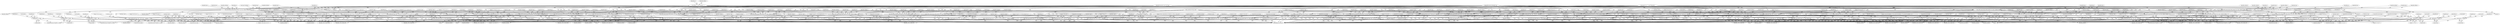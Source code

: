 digraph "0_radare2_bbb4af56003c1afdad67af0c4339267ca38b1017@API" {
"1000272" [label="(Call,buffsize = sizeof (addrbuf) - 1)"];
"1000274" [label="(Call,sizeof (addrbuf) - 1)"];
"1000492" [label="(Call,_6502_anal_esil_get_addr_pattern3 (op, data, addrbuf, buffsize, 0))"];
"1000498" [label="(Call,r_strbuf_setf (&op->esil, \"a,%s,[1],&,0x80,&,!,!,N,=,a,%s,[1],&,0x40,&,!,!,V,=,a,%s,[1],&,0xff,&,!,Z,=\",addrbuf, addrbuf, addrbuf))"];
"1000521" [label="(Call,_6502_anal_esil_get_addr_pattern1 (op, data, addrbuf, buffsize))"];
"1000527" [label="(Call,data[0] == 0x69)"];
"1000532" [label="(Call,r_strbuf_setf (&op->esil, \"%s,a,+=,C,NUM,$c7,C,=,a,+=,$c7,C,|=\", addrbuf))"];
"1000550" [label="(Call,r_strbuf_append (&op->esil, \",a,a,=,$z,Z,=\"))"];
"1000540" [label="(Call,r_strbuf_setf (&op->esil, \"%s,[1],a,+=,C,NUM,$c7,C,=,a,+=,$c7,C,|=\", addrbuf))"];
"1000547" [label="(Call,_6502_anal_update_flags (op, _6502_FLAGS_NZ))"];
"1000570" [label="(Call,_6502_anal_esil_get_addr_pattern1 (op, data, addrbuf, buffsize))"];
"1000576" [label="(Call,data[0] == 0xe9)"];
"1000581" [label="(Call,r_strbuf_setf (&op->esil, \"C,!,%s,+,a,-=\", addrbuf))"];
"1000599" [label="(Call,r_strbuf_append (&op->esil, \",a,a,=,$z,Z,=,C,!=\"))"];
"1000589" [label="(Call,r_strbuf_setf (&op->esil, \"C,!,%s,[1],+,a,-=\", addrbuf))"];
"1000596" [label="(Call,_6502_anal_update_flags (op, _6502_FLAGS_BNZ))"];
"1000619" [label="(Call,_6502_anal_esil_get_addr_pattern1 (op, data, addrbuf, buffsize))"];
"1000625" [label="(Call,data[0] == 0x09)"];
"1000630" [label="(Call,r_strbuf_setf (&op->esil, \"%s,a,|=\", addrbuf))"];
"1000638" [label="(Call,r_strbuf_setf (&op->esil, \"%s,[1],a,|=\", addrbuf))"];
"1000645" [label="(Call,_6502_anal_update_flags (op, _6502_FLAGS_NZ))"];
"1000662" [label="(Call,_6502_anal_esil_get_addr_pattern1 (op, data, addrbuf, buffsize))"];
"1000668" [label="(Call,data[0] == 0x29)"];
"1000673" [label="(Call,r_strbuf_setf (&op->esil, \"%s,a,&=\", addrbuf))"];
"1000681" [label="(Call,r_strbuf_setf (&op->esil, \"%s,[1],a,&=\", addrbuf))"];
"1000688" [label="(Call,_6502_anal_update_flags (op, _6502_FLAGS_NZ))"];
"1000705" [label="(Call,_6502_anal_esil_get_addr_pattern1 (op, data, addrbuf, buffsize))"];
"1000711" [label="(Call,data[0] == 0x49)"];
"1000716" [label="(Call,r_strbuf_setf (&op->esil, \"%s,a,^=\", addrbuf))"];
"1000724" [label="(Call,r_strbuf_setf (&op->esil, \"%s,[1],a,^=\", addrbuf))"];
"1000731" [label="(Call,_6502_anal_update_flags (op, _6502_FLAGS_NZ))"];
"1000760" [label="(Call,_6502_anal_esil_get_addr_pattern2 (op, data, addrbuf, buffsize, 'x'))"];
"1000766" [label="(Call,r_strbuf_setf (&op->esil, \"1,%s,[1],<<,%s,=[1],$c7,C,=\", addrbuf, addrbuf))"];
"1000774" [label="(Call,_6502_anal_update_flags (op, _6502_FLAGS_NZ))"];
"1000803" [label="(Call,_6502_anal_esil_get_addr_pattern2 (op, data, addrbuf, buffsize, 'x'))"];
"1000809" [label="(Call,r_strbuf_setf (&op->esil, \"1,%s,[1],&,C,=,1,%s,[1],>>,%s,=[1]\", addrbuf, addrbuf, addrbuf))"];
"1000818" [label="(Call,_6502_anal_update_flags (op, _6502_FLAGS_NZ))"];
"1000847" [label="(Call,_6502_anal_esil_get_addr_pattern2 (op, data, addrbuf, buffsize, 'x'))"];
"1000853" [label="(Call,r_strbuf_setf (&op->esil, \"1,%s,[1],<<,C,|,%s,=[1],$c7,C,=\", addrbuf, addrbuf))"];
"1000861" [label="(Call,_6502_anal_update_flags (op, _6502_FLAGS_NZ))"];
"1000890" [label="(Call,_6502_anal_esil_get_addr_pattern2 (op, data, addrbuf, buffsize, 'x'))"];
"1000896" [label="(Call,r_strbuf_setf (&op->esil, \"C,N,=,1,%s,[1],&,C,=,1,%s,[1],>>,7,N,<<,|,%s,=[1]\", addrbuf, addrbuf, addrbuf))"];
"1000905" [label="(Call,_6502_anal_update_flags (op, _6502_FLAGS_NZ))"];
"1000918" [label="(Call,_6502_anal_esil_get_addr_pattern2 (op, data, addrbuf, buffsize, 'x'))"];
"1000924" [label="(Call,r_strbuf_setf (&op->esil, \"%s,++=[1]\", addrbuf))"];
"1000931" [label="(Call,_6502_anal_update_flags (op, _6502_FLAGS_NZ))"];
"1000944" [label="(Call,_6502_anal_esil_get_addr_pattern2 (op, data, addrbuf, buffsize, 'x'))"];
"1000950" [label="(Call,r_strbuf_setf (&op->esil, \"%s,--=[1]\", addrbuf))"];
"1000957" [label="(Call,_6502_anal_update_flags (op, _6502_FLAGS_NZ))"];
"1001012" [label="(Call,_6502_anal_esil_get_addr_pattern1 (op, data, addrbuf, buffsize))"];
"1001018" [label="(Call,data[0] == 0xc9)"];
"1001023" [label="(Call,r_strbuf_setf (&op->esil, \"%s,a,==\", addrbuf))"];
"1001041" [label="(Call,r_strbuf_append (&op->esil, \",C,!,C,=\"))"];
"1001031" [label="(Call,r_strbuf_setf (&op->esil, \"%s,[1],a,==\", addrbuf))"];
"1001038" [label="(Call,_6502_anal_update_flags (op, _6502_FLAGS_BNZ))"];
"1001056" [label="(Call,_6502_anal_esil_get_addr_pattern3 (op, data, addrbuf, buffsize, 0))"];
"1001063" [label="(Call,data[0] == 0xe0)"];
"1001068" [label="(Call,r_strbuf_setf (&op->esil, \"%s,x,==\", addrbuf))"];
"1001086" [label="(Call,r_strbuf_append (&op->esil, \",C,!,C,=\"))"];
"1001076" [label="(Call,r_strbuf_setf (&op->esil, \"%s,[1],x,==\", addrbuf))"];
"1001083" [label="(Call,_6502_anal_update_flags (op, _6502_FLAGS_BNZ))"];
"1001101" [label="(Call,_6502_anal_esil_get_addr_pattern3 (op, data, addrbuf, buffsize, 0))"];
"1001108" [label="(Call,data[0] == 0xc0)"];
"1001113" [label="(Call,r_strbuf_setf (&op->esil, \"%s,y,==\", addrbuf))"];
"1001131" [label="(Call,r_strbuf_append (&op->esil, \",C,!,C,=\"))"];
"1001121" [label="(Call,r_strbuf_setf (&op->esil, \"%s,[1],y,==\", addrbuf))"];
"1001128" [label="(Call,_6502_anal_update_flags (op, _6502_FLAGS_BNZ))"];
"1001423" [label="(Call,_6502_anal_esil_get_addr_pattern1 (op, data, addrbuf, buffsize))"];
"1001429" [label="(Call,data[0] == 0xa9)"];
"1001434" [label="(Call,r_strbuf_setf (&op->esil, \"%s,a,=\", addrbuf))"];
"1001442" [label="(Call,r_strbuf_setf (&op->esil, \"%s,[1],a,=\", addrbuf))"];
"1001449" [label="(Call,_6502_anal_update_flags (op, _6502_FLAGS_NZ))"];
"1001463" [label="(Call,_6502_anal_esil_get_addr_pattern2 (op, data, addrbuf, buffsize, 'y'))"];
"1001470" [label="(Call,data[0] == 0xa2)"];
"1001475" [label="(Call,r_strbuf_setf (&op->esil, \"%s,x,=\", addrbuf))"];
"1001483" [label="(Call,r_strbuf_setf (&op->esil, \"%s,[1],x,=\", addrbuf))"];
"1001490" [label="(Call,_6502_anal_update_flags (op, _6502_FLAGS_NZ))"];
"1001504" [label="(Call,_6502_anal_esil_get_addr_pattern3 (op, data, addrbuf, buffsize, 'x'))"];
"1001511" [label="(Call,data[0] == 0xa0)"];
"1001516" [label="(Call,r_strbuf_setf (&op->esil, \"%s,y,=\", addrbuf))"];
"1001524" [label="(Call,r_strbuf_setf (&op->esil, \"%s,[1],y,=\", addrbuf))"];
"1001531" [label="(Call,_6502_anal_update_flags (op, _6502_FLAGS_NZ))"];
"1001547" [label="(Call,_6502_anal_esil_get_addr_pattern1 (op, data, addrbuf, buffsize))"];
"1001552" [label="(Call,r_strbuf_setf (&op->esil, \"a,%s,=[1]\", addrbuf))"];
"1001568" [label="(Call,_6502_anal_esil_get_addr_pattern2 (op, data, addrbuf, buffsize, 'y'))"];
"1001574" [label="(Call,r_strbuf_setf (&op->esil, \"x,%s,=[1]\", addrbuf))"];
"1001590" [label="(Call,_6502_anal_esil_get_addr_pattern3 (op, data, addrbuf, buffsize, 'x'))"];
"1001596" [label="(Call,r_strbuf_setf (&op->esil, \"y,%s,=[1]\", addrbuf))"];
"1000716" [label="(Call,r_strbuf_setf (&op->esil, \"%s,a,^=\", addrbuf))"];
"1000809" [label="(Call,r_strbuf_setf (&op->esil, \"1,%s,[1],&,C,=,1,%s,[1],>>,%s,=[1]\", addrbuf, addrbuf, addrbuf))"];
"1001573" [label="(Literal,'y')"];
"1000904" [label="(Identifier,addrbuf)"];
"1000764" [label="(Identifier,buffsize)"];
"1000686" [label="(Literal,\"%s,[1],a,&=\")"];
"1001442" [label="(Call,r_strbuf_setf (&op->esil, \"%s,[1],a,=\", addrbuf))"];
"1000666" [label="(Identifier,buffsize)"];
"1000678" [label="(Literal,\"%s,a,&=\")"];
"1000708" [label="(Identifier,addrbuf)"];
"1001493" [label="(ControlStructure,break;)"];
"1000815" [label="(Identifier,addrbuf)"];
"1001572" [label="(Identifier,buffsize)"];
"1001555" [label="(Identifier,op)"];
"1000819" [label="(Identifier,op)"];
"1001046" [label="(Literal,\",C,!,C,=\")"];
"1000948" [label="(Identifier,buffsize)"];
"1000804" [label="(Identifier,op)"];
"1001121" [label="(Call,r_strbuf_setf (&op->esil, \"%s,[1],y,==\", addrbuf))"];
"1000572" [label="(Identifier,data)"];
"1000732" [label="(Identifier,op)"];
"1001112" [label="(Literal,0xc0)"];
"1001440" [label="(Identifier,addrbuf)"];
"1000918" [label="(Call,_6502_anal_esil_get_addr_pattern2 (op, data, addrbuf, buffsize, 'x'))"];
"1000535" [label="(Identifier,op)"];
"1000643" [label="(Literal,\"%s,[1],a,|=\")"];
"1000723" [label="(ControlStructure,else)"];
"1001042" [label="(Call,&op->esil)"];
"1001488" [label="(Literal,\"%s,[1],x,=\")"];
"1001580" [label="(Identifier,addrbuf)"];
"1000719" [label="(Identifier,op)"];
"1000644" [label="(Identifier,addrbuf)"];
"1001593" [label="(Identifier,addrbuf)"];
"1001447" [label="(Literal,\"%s,[1],a,=\")"];
"1001429" [label="(Call,data[0] == 0xa9)"];
"1000908" [label="(ControlStructure,break;)"];
"1001571" [label="(Identifier,addrbuf)"];
"1001056" [label="(Call,_6502_anal_esil_get_addr_pattern3 (op, data, addrbuf, buffsize, 0))"];
"1000539" [label="(ControlStructure,else)"];
"1000265" [label="(MethodParameterIn,RAnalOp *op)"];
"1000944" [label="(Call,_6502_anal_esil_get_addr_pattern2 (op, data, addrbuf, buffsize, 'x'))"];
"1000759" [label="(Block,)"];
"1000847" [label="(Call,_6502_anal_esil_get_addr_pattern2 (op, data, addrbuf, buffsize, 'x'))"];
"1001102" [label="(Identifier,op)"];
"1000933" [label="(Identifier,_6502_FLAGS_NZ)"];
"1001132" [label="(Call,&op->esil)"];
"1001061" [label="(Literal,0)"];
"1000521" [label="(Call,_6502_anal_esil_get_addr_pattern1 (op, data, addrbuf, buffsize))"];
"1001476" [label="(Call,&op->esil)"];
"1000691" [label="(ControlStructure,break;)"];
"1001071" [label="(Identifier,op)"];
"1001437" [label="(Identifier,op)"];
"1000889" [label="(Block,)"];
"1000905" [label="(Call,_6502_anal_update_flags (op, _6502_FLAGS_NZ))"];
"1001449" [label="(Call,_6502_anal_update_flags (op, _6502_FLAGS_NZ))"];
"1000598" [label="(Identifier,_6502_FLAGS_BNZ)"];
"1001425" [label="(Identifier,data)"];
"1000275" [label="(Call,sizeof (addrbuf))"];
"1000767" [label="(Call,&op->esil)"];
"1000862" [label="(Identifier,op)"];
"1001077" [label="(Call,&op->esil)"];
"1000765" [label="(Literal,'x')"];
"1001085" [label="(Identifier,_6502_FLAGS_BNZ)"];
"1001108" [label="(Call,data[0] == 0xc0)"];
"1000577" [label="(Call,data[0])"];
"1001594" [label="(Identifier,buffsize)"];
"1000505" [label="(Identifier,addrbuf)"];
"1001570" [label="(Identifier,data)"];
"1001030" [label="(ControlStructure,else)"];
"1000279" [label="(Identifier,op)"];
"1000547" [label="(Call,_6502_anal_update_flags (op, _6502_FLAGS_NZ))"];
"1001463" [label="(Call,_6502_anal_esil_get_addr_pattern2 (op, data, addrbuf, buffsize, 'y'))"];
"1000860" [label="(Identifier,addrbuf)"];
"1001558" [label="(Identifier,addrbuf)"];
"1000582" [label="(Call,&op->esil)"];
"1001530" [label="(Identifier,addrbuf)"];
"1001553" [label="(Call,&op->esil)"];
"1001483" [label="(Call,r_strbuf_setf (&op->esil, \"%s,[1],x,=\", addrbuf))"];
"1000682" [label="(Call,&op->esil)"];
"1000777" [label="(ControlStructure,break;)"];
"1001441" [label="(ControlStructure,else)"];
"1001118" [label="(Literal,\"%s,y,==\")"];
"1000679" [label="(Identifier,addrbuf)"];
"1000605" [label="(ControlStructure,break;)"];
"1001137" [label="(ControlStructure,break;)"];
"1001492" [label="(Identifier,_6502_FLAGS_NZ)"];
"1000600" [label="(Call,&op->esil)"];
"1000576" [label="(Call,data[0] == 0xe9)"];
"1000858" [label="(Literal,\"1,%s,[1],<<,C,|,%s,=[1],$c7,C,=\")"];
"1001427" [label="(Identifier,buffsize)"];
"1000906" [label="(Identifier,op)"];
"1000722" [label="(Identifier,addrbuf)"];
"1001482" [label="(ControlStructure,else)"];
"1001521" [label="(Literal,\"%s,y,=\")"];
"1001110" [label="(Identifier,data)"];
"1001026" [label="(Identifier,op)"];
"1001013" [label="(Identifier,op)"];
"1000670" [label="(Identifier,data)"];
"1000854" [label="(Call,&op->esil)"];
"1001466" [label="(Identifier,addrbuf)"];
"1001534" [label="(ControlStructure,break;)"];
"1000553" [label="(Identifier,op)"];
"1001028" [label="(Literal,\"%s,a,==\")"];
"1000550" [label="(Call,r_strbuf_append (&op->esil, \",a,a,=,$z,Z,=\"))"];
"1001032" [label="(Call,&op->esil)"];
"1001084" [label="(Identifier,op)"];
"1001057" [label="(Identifier,op)"];
"1000584" [label="(Identifier,op)"];
"1001511" [label="(Call,data[0] == 0xa0)"];
"1001058" [label="(Identifier,data)"];
"1000934" [label="(ControlStructure,break;)"];
"1000504" [label="(Identifier,addrbuf)"];
"1000551" [label="(Call,&op->esil)"];
"1001531" [label="(Call,_6502_anal_update_flags (op, _6502_FLAGS_NZ))"];
"1001124" [label="(Identifier,op)"];
"1001114" [label="(Call,&op->esil)"];
"1000849" [label="(Identifier,data)"];
"1001136" [label="(Literal,\",C,!,C,=\")"];
"1000625" [label="(Call,data[0] == 0x09)"];
"1001507" [label="(Identifier,addrbuf)"];
"1000894" [label="(Identifier,buffsize)"];
"1001113" [label="(Call,r_strbuf_setf (&op->esil, \"%s,y,==\", addrbuf))"];
"1000274" [label="(Call,sizeof (addrbuf) - 1)"];
"1000494" [label="(Identifier,data)"];
"1000672" [label="(Literal,0x29)"];
"1000674" [label="(Call,&op->esil)"];
"1001547" [label="(Call,_6502_anal_esil_get_addr_pattern1 (op, data, addrbuf, buffsize))"];
"1000959" [label="(Identifier,_6502_FLAGS_NZ)"];
"1001044" [label="(Identifier,op)"];
"1000725" [label="(Call,&op->esil)"];
"1000931" [label="(Call,_6502_anal_update_flags (op, _6502_FLAGS_NZ))"];
"1000540" [label="(Call,r_strbuf_setf (&op->esil, \"%s,[1],a,+=,C,NUM,$c7,C,=,a,+=,$c7,C,|=\", addrbuf))"];
"1000587" [label="(Identifier,addrbuf)"];
"1001490" [label="(Call,_6502_anal_update_flags (op, _6502_FLAGS_NZ))"];
"1001039" [label="(Identifier,op)"];
"1001060" [label="(Identifier,buffsize)"];
"1000549" [label="(Identifier,_6502_FLAGS_NZ)"];
"1000676" [label="(Identifier,op)"];
"1000681" [label="(Call,r_strbuf_setf (&op->esil, \"%s,[1],a,&=\", addrbuf))"];
"1000663" [label="(Identifier,op)"];
"1000706" [label="(Identifier,op)"];
"1001065" [label="(Identifier,data)"];
"1000645" [label="(Call,_6502_anal_update_flags (op, _6502_FLAGS_NZ))"];
"1001603" [label="(ControlStructure,break;)"];
"1001430" [label="(Call,data[0])"];
"1000495" [label="(Identifier,addrbuf)"];
"1000689" [label="(Identifier,op)"];
"1000760" [label="(Call,_6502_anal_esil_get_addr_pattern2 (op, data, addrbuf, buffsize, 'x'))"];
"1000545" [label="(Literal,\"%s,[1],a,+=,C,NUM,$c7,C,=,a,+=,$c7,C,|=\")"];
"1000927" [label="(Identifier,op)"];
"1000624" [label="(ControlStructure,if (data[0] == 0x09))"];
"1000667" [label="(ControlStructure,if (data[0] == 0x29))"];
"1000892" [label="(Identifier,data)"];
"1001038" [label="(Call,_6502_anal_update_flags (op, _6502_FLAGS_BNZ))"];
"1000629" [label="(Literal,0x09)"];
"1000814" [label="(Literal,\"1,%s,[1],&,C,=,1,%s,[1],>>,%s,=[1]\")"];
"1001552" [label="(Call,r_strbuf_setf (&op->esil, \"a,%s,=[1]\", addrbuf))"];
"1001018" [label="(Call,data[0] == 0xc9)"];
"1001527" [label="(Identifier,op)"];
"1001592" [label="(Identifier,data)"];
"1001017" [label="(ControlStructure,if (data[0] == 0xc9))"];
"1001031" [label="(Call,r_strbuf_setf (&op->esil, \"%s,[1],a,==\", addrbuf))"];
"1000920" [label="(Identifier,data)"];
"1000955" [label="(Literal,\"%s,--=[1]\")"];
"1001064" [label="(Call,data[0])"];
"1000580" [label="(Literal,0xe9)"];
"1000636" [label="(Identifier,addrbuf)"];
"1001504" [label="(Call,_6502_anal_esil_get_addr_pattern3 (op, data, addrbuf, buffsize, 'x'))"];
"1000604" [label="(Literal,\",a,a,=,$z,Z,=,C,!=\")"];
"1000721" [label="(Literal,\"%s,a,^=\")"];
"1001549" [label="(Identifier,data)"];
"1000497" [label="(Literal,0)"];
"1000573" [label="(Identifier,addrbuf)"];
"1001568" [label="(Call,_6502_anal_esil_get_addr_pattern2 (op, data, addrbuf, buffsize, 'y'))"];
"1001574" [label="(Call,r_strbuf_setf (&op->esil, \"x,%s,=[1]\", addrbuf))"];
"1001107" [label="(ControlStructure,if (data[0] == 0xc0))"];
"1000669" [label="(Call,data[0])"];
"1000538" [label="(Identifier,addrbuf)"];
"1000533" [label="(Call,&op->esil)"];
"1000802" [label="(Block,)"];
"1001116" [label="(Identifier,op)"];
"1000523" [label="(Identifier,data)"];
"1001106" [label="(Literal,0)"];
"1000710" [label="(ControlStructure,if (data[0] == 0x49))"];
"1000846" [label="(Block,)"];
"1000531" [label="(Literal,0x69)"];
"1001469" [label="(ControlStructure,if (data[0] == 0xa2))"];
"1001474" [label="(Literal,0xa2)"];
"1000627" [label="(Identifier,data)"];
"1001512" [label="(Call,data[0])"];
"1000637" [label="(ControlStructure,else)"];
"1001082" [label="(Identifier,addrbuf)"];
"1000555" [label="(Literal,\",a,a,=,$z,Z,=\")"];
"1000548" [label="(Identifier,op)"];
"1001062" [label="(ControlStructure,if (data[0] == 0xe0))"];
"1000763" [label="(Identifier,addrbuf)"];
"1000578" [label="(Identifier,data)"];
"1000947" [label="(Identifier,addrbuf)"];
"1000526" [label="(ControlStructure,if (data[0] == 0x69))"];
"1000899" [label="(Identifier,op)"];
"1000588" [label="(ControlStructure,else)"];
"1000543" [label="(Identifier,op)"];
"1000924" [label="(Call,r_strbuf_setf (&op->esil, \"%s,++=[1]\", addrbuf))"];
"1000532" [label="(Call,r_strbuf_setf (&op->esil, \"%s,a,+=,C,NUM,$c7,C,=,a,+=,$c7,C,|=\", addrbuf))"];
"1001489" [label="(Identifier,addrbuf)"];
"1000803" [label="(Call,_6502_anal_esil_get_addr_pattern2 (op, data, addrbuf, buffsize, 'x'))"];
"1000621" [label="(Identifier,data)"];
"1001513" [label="(Identifier,data)"];
"1001131" [label="(Call,r_strbuf_append (&op->esil, \",C,!,C,=\"))"];
"1001465" [label="(Identifier,data)"];
"1000929" [label="(Literal,\"%s,++=[1]\")"];
"1001040" [label="(Identifier,_6502_FLAGS_BNZ)"];
"1000498" [label="(Call,r_strbuf_setf (&op->esil, \"a,%s,[1],&,0x80,&,!,!,N,=,a,%s,[1],&,0x40,&,!,!,V,=,a,%s,[1],&,0xff,&,!,Z,=\",addrbuf, addrbuf, addrbuf))"];
"1001426" [label="(Identifier,addrbuf)"];
"1000901" [label="(Literal,\"C,N,=,1,%s,[1],&,C,=,1,%s,[1],>>,7,N,<<,|,%s,=[1]\")"];
"1000946" [label="(Identifier,data)"];
"1000499" [label="(Call,&op->esil)"];
"1001014" [label="(Identifier,data)"];
"1000958" [label="(Identifier,op)"];
"1001491" [label="(Identifier,op)"];
"1000896" [label="(Call,r_strbuf_setf (&op->esil, \"C,N,=,1,%s,[1],&,C,=,1,%s,[1],>>,7,N,<<,|,%s,=[1]\", addrbuf, addrbuf, addrbuf))"];
"1001519" [label="(Identifier,op)"];
"1001548" [label="(Identifier,op)"];
"1001104" [label="(Identifier,addrbuf)"];
"1000810" [label="(Call,&op->esil)"];
"1000762" [label="(Identifier,data)"];
"1000921" [label="(Identifier,addrbuf)"];
"1000713" [label="(Identifier,data)"];
"1000571" [label="(Identifier,op)"];
"1000680" [label="(ControlStructure,else)"];
"1000861" [label="(Call,_6502_anal_update_flags (op, _6502_FLAGS_NZ))"];
"1001478" [label="(Identifier,op)"];
"1001448" [label="(Identifier,addrbuf)"];
"1000957" [label="(Call,_6502_anal_update_flags (op, _6502_FLAGS_NZ))"];
"1001075" [label="(ControlStructure,else)"];
"1001015" [label="(Identifier,addrbuf)"];
"1000769" [label="(Identifier,op)"];
"1000907" [label="(Identifier,_6502_FLAGS_NZ)"];
"1001599" [label="(Identifier,op)"];
"1000633" [label="(Identifier,op)"];
"1001433" [label="(Literal,0xa9)"];
"1000575" [label="(ControlStructure,if (data[0] == 0xe9))"];
"1000524" [label="(Identifier,addrbuf)"];
"1001575" [label="(Call,&op->esil)"];
"1001468" [label="(Literal,'y')"];
"1001074" [label="(Identifier,addrbuf)"];
"1000733" [label="(Identifier,_6502_FLAGS_NZ)"];
"1000876" [label="(Call,data[0] == 0x6a)"];
"1000668" [label="(Call,data[0] == 0x29)"];
"1000806" [label="(Identifier,addrbuf)"];
"1000596" [label="(Call,_6502_anal_update_flags (op, _6502_FLAGS_BNZ))"];
"1000945" [label="(Identifier,op)"];
"1000707" [label="(Identifier,data)"];
"1001016" [label="(Identifier,buffsize)"];
"1000506" [label="(Identifier,addrbuf)"];
"1000895" [label="(Literal,'x')"];
"1000313" [label="(Call,r_strbuf_init (&op->esil))"];
"1001557" [label="(Literal,\"a,%s,=[1]\")"];
"1000903" [label="(Identifier,addrbuf)"];
"1000730" [label="(Identifier,addrbuf)"];
"1001597" [label="(Call,&op->esil)"];
"1001012" [label="(Call,_6502_anal_esil_get_addr_pattern1 (op, data, addrbuf, buffsize))"];
"1001451" [label="(Identifier,_6502_FLAGS_NZ)"];
"1000902" [label="(Identifier,addrbuf)"];
"1000639" [label="(Call,&op->esil)"];
"1001068" [label="(Call,r_strbuf_setf (&op->esil, \"%s,x,==\", addrbuf))"];
"1001439" [label="(Literal,\"%s,a,=\")"];
"1001533" [label="(Identifier,_6502_FLAGS_NZ)"];
"1001569" [label="(Identifier,op)"];
"1000717" [label="(Call,&op->esil)"];
"1000817" [label="(Identifier,addrbuf)"];
"1001445" [label="(Identifier,op)"];
"1000493" [label="(Identifier,op)"];
"1001595" [label="(Literal,'x')"];
"1000673" [label="(Call,r_strbuf_setf (&op->esil, \"%s,a,&=\", addrbuf))"];
"1000856" [label="(Identifier,op)"];
"1001506" [label="(Identifier,data)"];
"1000528" [label="(Call,data[0])"];
"1000949" [label="(Literal,'x')"];
"1001109" [label="(Call,data[0])"];
"1000269" [label="(Block,)"];
"1000930" [label="(Identifier,addrbuf)"];
"1000820" [label="(Identifier,_6502_FLAGS_NZ)"];
"1000864" [label="(ControlStructure,break;)"];
"1000501" [label="(Identifier,op)"];
"1001450" [label="(Identifier,op)"];
"1001034" [label="(Identifier,op)"];
"1001577" [label="(Identifier,op)"];
"1001590" [label="(Call,_6502_anal_esil_get_addr_pattern3 (op, data, addrbuf, buffsize, 'x'))"];
"1000620" [label="(Identifier,op)"];
"1001508" [label="(Identifier,buffsize)"];
"1001529" [label="(Literal,\"%s,[1],y,=\")"];
"1001729" [label="(MethodReturn,static int)"];
"1000267" [label="(MethodParameterIn,const ut8 *data)"];
"1000775" [label="(Identifier,op)"];
"1001596" [label="(Call,r_strbuf_setf (&op->esil, \"y,%s,=[1]\", addrbuf))"];
"1000923" [label="(Literal,'x')"];
"1001130" [label="(Identifier,_6502_FLAGS_BNZ)"];
"1001505" [label="(Identifier,op)"];
"1000503" [label="(Literal,\"a,%s,[1],&,0x80,&,!,!,N,=,a,%s,[1],&,0x40,&,!,!,V,=,a,%s,[1],&,0xff,&,!,Z,=\")"];
"1001081" [label="(Literal,\"%s,[1],x,==\")"];
"1001452" [label="(ControlStructure,break;)"];
"1001579" [label="(Literal,\"x,%s,=[1]\")"];
"1000833" [label="(Call,data[0] == 0x2a)"];
"1001089" [label="(Identifier,op)"];
"1001515" [label="(Literal,0xa0)"];
"1000776" [label="(Identifier,_6502_FLAGS_NZ)"];
"1000729" [label="(Literal,\"%s,[1],a,^=\")"];
"1000541" [label="(Call,&op->esil)"];
"1001428" [label="(ControlStructure,if (data[0] == 0xa9))"];
"1000619" [label="(Call,_6502_anal_esil_get_addr_pattern1 (op, data, addrbuf, buffsize))"];
"1001020" [label="(Identifier,data)"];
"1001434" [label="(Call,r_strbuf_setf (&op->esil, \"%s,a,=\", addrbuf))"];
"1000919" [label="(Identifier,op)"];
"1000527" [label="(Call,data[0] == 0x69)"];
"1001472" [label="(Identifier,data)"];
"1000807" [label="(Identifier,buffsize)"];
"1001103" [label="(Identifier,data)"];
"1001127" [label="(Identifier,addrbuf)"];
"1000705" [label="(Call,_6502_anal_esil_get_addr_pattern1 (op, data, addrbuf, buffsize))"];
"1000278" [label="(Call,memset (op, '\0', sizeof (RAnalOp)))"];
"1001091" [label="(Literal,\",C,!,C,=\")"];
"1000574" [label="(Identifier,buffsize)"];
"1000684" [label="(Identifier,op)"];
"1000805" [label="(Identifier,data)"];
"1000950" [label="(Call,r_strbuf_setf (&op->esil, \"%s,--=[1]\", addrbuf))"];
"1001591" [label="(Identifier,op)"];
"1000492" [label="(Call,_6502_anal_esil_get_addr_pattern3 (op, data, addrbuf, buffsize, 0))"];
"1000581" [label="(Call,r_strbuf_setf (&op->esil, \"C,!,%s,+,a,-=\", addrbuf))"];
"1001024" [label="(Call,&op->esil)"];
"1001524" [label="(Call,r_strbuf_setf (&op->esil, \"%s,[1],y,=\", addrbuf))"];
"1001083" [label="(Call,_6502_anal_update_flags (op, _6502_FLAGS_BNZ))"];
"1001523" [label="(ControlStructure,else)"];
"1001470" [label="(Call,data[0] == 0xa2)"];
"1000789" [label="(Call,data[0] == 0x4a)"];
"1000859" [label="(Identifier,addrbuf)"];
"1000746" [label="(Call,data[0] == 0x0a)"];
"1000622" [label="(Identifier,addrbuf)"];
"1001019" [label="(Call,data[0])"];
"1000688" [label="(Call,_6502_anal_update_flags (op, _6502_FLAGS_NZ))"];
"1000812" [label="(Identifier,op)"];
"1000891" [label="(Identifier,op)"];
"1001129" [label="(Identifier,op)"];
"1000960" [label="(ControlStructure,break;)"];
"1001424" [label="(Identifier,op)"];
"1000664" [label="(Identifier,data)"];
"1000848" [label="(Identifier,op)"];
"1000537" [label="(Literal,\"%s,a,+=,C,NUM,$c7,C,=,a,+=,$c7,C,|=\")"];
"1000586" [label="(Literal,\"C,!,%s,+,a,-=\")"];
"1001481" [label="(Identifier,addrbuf)"];
"1000647" [label="(Identifier,_6502_FLAGS_NZ)"];
"1001602" [label="(Identifier,addrbuf)"];
"1001431" [label="(Identifier,data)"];
"1001036" [label="(Literal,\"%s,[1],a,==\")"];
"1001122" [label="(Call,&op->esil)"];
"1000272" [label="(Call,buffsize = sizeof (addrbuf) - 1)"];
"1000761" [label="(Identifier,op)"];
"1000953" [label="(Identifier,op)"];
"1001105" [label="(Identifier,buffsize)"];
"1000599" [label="(Call,r_strbuf_append (&op->esil, \",a,a,=,$z,Z,=,C,!=\"))"];
"1001022" [label="(Literal,0xc9)"];
"1000687" [label="(Identifier,addrbuf)"];
"1001059" [label="(Identifier,addrbuf)"];
"1000556" [label="(ControlStructure,break;)"];
"1000496" [label="(Identifier,buffsize)"];
"1000890" [label="(Call,_6502_anal_esil_get_addr_pattern2 (op, data, addrbuf, buffsize, 'x'))"];
"1000925" [label="(Call,&op->esil)"];
"1000818" [label="(Call,_6502_anal_update_flags (op, _6502_FLAGS_NZ))"];
"1001467" [label="(Identifier,buffsize)"];
"1000546" [label="(Identifier,addrbuf)"];
"1000724" [label="(Call,r_strbuf_setf (&op->esil, \"%s,[1],a,^=\", addrbuf))"];
"1001086" [label="(Call,r_strbuf_append (&op->esil, \",C,!,C,=\"))"];
"1000893" [label="(Identifier,addrbuf)"];
"1000277" [label="(Literal,1)"];
"1000626" [label="(Call,data[0])"];
"1001023" [label="(Call,r_strbuf_setf (&op->esil, \"%s,a,==\", addrbuf))"];
"1000771" [label="(Literal,\"1,%s,[1],<<,%s,=[1],$c7,C,=\")"];
"1001120" [label="(ControlStructure,else)"];
"1000711" [label="(Call,data[0] == 0x49)"];
"1000595" [label="(Identifier,addrbuf)"];
"1001079" [label="(Identifier,op)"];
"1000592" [label="(Identifier,op)"];
"1001532" [label="(Identifier,op)"];
"1001443" [label="(Call,&op->esil)"];
"1000774" [label="(Call,_6502_anal_update_flags (op, _6502_FLAGS_NZ))"];
"1000850" [label="(Identifier,addrbuf)"];
"1001069" [label="(Call,&op->esil)"];
"1001073" [label="(Literal,\"%s,x,==\")"];
"1001423" [label="(Call,_6502_anal_esil_get_addr_pattern1 (op, data, addrbuf, buffsize))"];
"1000635" [label="(Literal,\"%s,a,|=\")"];
"1000727" [label="(Identifier,op)"];
"1001029" [label="(Identifier,addrbuf)"];
"1000522" [label="(Identifier,op)"];
"1000631" [label="(Call,&op->esil)"];
"1000956" [label="(Identifier,addrbuf)"];
"1001509" [label="(Literal,'x')"];
"1001551" [label="(Identifier,buffsize)"];
"1000712" [label="(Call,data[0])"];
"1001063" [label="(Call,data[0] == 0xe0)"];
"1001480" [label="(Literal,\"%s,x,=\")"];
"1000715" [label="(Literal,0x49)"];
"1000851" [label="(Identifier,buffsize)"];
"1000638" [label="(Call,r_strbuf_setf (&op->esil, \"%s,[1],a,|=\", addrbuf))"];
"1001601" [label="(Literal,\"y,%s,=[1]\")"];
"1000897" [label="(Call,&op->esil)"];
"1001435" [label="(Call,&op->esil)"];
"1000932" [label="(Identifier,op)"];
"1001510" [label="(ControlStructure,if (data[0] == 0xa0))"];
"1001550" [label="(Identifier,addrbuf)"];
"1001037" [label="(Identifier,addrbuf)"];
"1001486" [label="(Identifier,op)"];
"1000808" [label="(Literal,'x')"];
"1001525" [label="(Call,&op->esil)"];
"1001128" [label="(Call,_6502_anal_update_flags (op, _6502_FLAGS_BNZ))"];
"1000570" [label="(Call,_6502_anal_esil_get_addr_pattern1 (op, data, addrbuf, buffsize))"];
"1000951" [label="(Call,&op->esil)"];
"1000594" [label="(Literal,\"C,!,%s,[1],+,a,-=\")"];
"1001067" [label="(Literal,0xe0)"];
"1000646" [label="(Identifier,op)"];
"1000734" [label="(ControlStructure,break;)"];
"1000273" [label="(Identifier,buffsize)"];
"1000602" [label="(Identifier,op)"];
"1000731" [label="(Call,_6502_anal_update_flags (op, _6502_FLAGS_NZ))"];
"1000529" [label="(Identifier,data)"];
"1000766" [label="(Call,r_strbuf_setf (&op->esil, \"1,%s,[1],<<,%s,=[1],$c7,C,=\", addrbuf, addrbuf))"];
"1001126" [label="(Literal,\"%s,[1],y,==\")"];
"1001517" [label="(Call,&op->esil)"];
"1000641" [label="(Identifier,op)"];
"1000816" [label="(Identifier,addrbuf)"];
"1000525" [label="(Identifier,buffsize)"];
"1000863" [label="(Identifier,_6502_FLAGS_NZ)"];
"1000630" [label="(Call,r_strbuf_setf (&op->esil, \"%s,a,|=\", addrbuf))"];
"1000821" [label="(ControlStructure,break;)"];
"1001134" [label="(Identifier,op)"];
"1001522" [label="(Identifier,addrbuf)"];
"1000852" [label="(Literal,'x')"];
"1001047" [label="(ControlStructure,break;)"];
"1001041" [label="(Call,r_strbuf_append (&op->esil, \",C,!,C,=\"))"];
"1001101" [label="(Call,_6502_anal_esil_get_addr_pattern3 (op, data, addrbuf, buffsize, 0))"];
"1000853" [label="(Call,r_strbuf_setf (&op->esil, \"1,%s,[1],<<,C,|,%s,=[1],$c7,C,=\", addrbuf, addrbuf))"];
"1000322" [label="(Block,)"];
"1000507" [label="(ControlStructure,break;)"];
"1000589" [label="(Call,r_strbuf_setf (&op->esil, \"C,!,%s,[1],+,a,-=\", addrbuf))"];
"1001475" [label="(Call,r_strbuf_setf (&op->esil, \"%s,x,=\", addrbuf))"];
"1001092" [label="(ControlStructure,break;)"];
"1001484" [label="(Call,&op->esil)"];
"1000773" [label="(Identifier,addrbuf)"];
"1000665" [label="(Identifier,addrbuf)"];
"1001464" [label="(Identifier,op)"];
"1000623" [label="(Identifier,buffsize)"];
"1001087" [label="(Call,&op->esil)"];
"1001559" [label="(ControlStructure,break;)"];
"1001581" [label="(ControlStructure,break;)"];
"1000662" [label="(Call,_6502_anal_esil_get_addr_pattern1 (op, data, addrbuf, buffsize))"];
"1000922" [label="(Identifier,buffsize)"];
"1001471" [label="(Call,data[0])"];
"1000772" [label="(Identifier,addrbuf)"];
"1000597" [label="(Identifier,op)"];
"1001516" [label="(Call,r_strbuf_setf (&op->esil, \"%s,y,=\", addrbuf))"];
"1000690" [label="(Identifier,_6502_FLAGS_NZ)"];
"1001119" [label="(Identifier,addrbuf)"];
"1000648" [label="(ControlStructure,break;)"];
"1000590" [label="(Call,&op->esil)"];
"1000709" [label="(Identifier,buffsize)"];
"1001076" [label="(Call,r_strbuf_setf (&op->esil, \"%s,[1],x,==\", addrbuf))"];
"1000272" -> "1000269"  [label="AST: "];
"1000272" -> "1000274"  [label="CFG: "];
"1000273" -> "1000272"  [label="AST: "];
"1000274" -> "1000272"  [label="AST: "];
"1000279" -> "1000272"  [label="CFG: "];
"1000272" -> "1001729"  [label="DDG: "];
"1000272" -> "1001729"  [label="DDG: "];
"1000274" -> "1000272"  [label="DDG: "];
"1000272" -> "1000492"  [label="DDG: "];
"1000272" -> "1000521"  [label="DDG: "];
"1000272" -> "1000570"  [label="DDG: "];
"1000272" -> "1000619"  [label="DDG: "];
"1000272" -> "1000662"  [label="DDG: "];
"1000272" -> "1000705"  [label="DDG: "];
"1000272" -> "1000760"  [label="DDG: "];
"1000272" -> "1000803"  [label="DDG: "];
"1000272" -> "1000847"  [label="DDG: "];
"1000272" -> "1000890"  [label="DDG: "];
"1000272" -> "1000918"  [label="DDG: "];
"1000272" -> "1000944"  [label="DDG: "];
"1000272" -> "1001012"  [label="DDG: "];
"1000272" -> "1001056"  [label="DDG: "];
"1000272" -> "1001101"  [label="DDG: "];
"1000272" -> "1001423"  [label="DDG: "];
"1000272" -> "1001463"  [label="DDG: "];
"1000272" -> "1001504"  [label="DDG: "];
"1000272" -> "1001547"  [label="DDG: "];
"1000272" -> "1001568"  [label="DDG: "];
"1000272" -> "1001590"  [label="DDG: "];
"1000274" -> "1000277"  [label="CFG: "];
"1000275" -> "1000274"  [label="AST: "];
"1000277" -> "1000274"  [label="AST: "];
"1000492" -> "1000322"  [label="AST: "];
"1000492" -> "1000497"  [label="CFG: "];
"1000493" -> "1000492"  [label="AST: "];
"1000494" -> "1000492"  [label="AST: "];
"1000495" -> "1000492"  [label="AST: "];
"1000496" -> "1000492"  [label="AST: "];
"1000497" -> "1000492"  [label="AST: "];
"1000501" -> "1000492"  [label="CFG: "];
"1000492" -> "1001729"  [label="DDG: "];
"1000492" -> "1001729"  [label="DDG: "];
"1000492" -> "1001729"  [label="DDG: "];
"1000492" -> "1001729"  [label="DDG: "];
"1000278" -> "1000492"  [label="DDG: "];
"1000265" -> "1000492"  [label="DDG: "];
"1000267" -> "1000492"  [label="DDG: "];
"1000492" -> "1000498"  [label="DDG: "];
"1000498" -> "1000322"  [label="AST: "];
"1000498" -> "1000506"  [label="CFG: "];
"1000499" -> "1000498"  [label="AST: "];
"1000503" -> "1000498"  [label="AST: "];
"1000504" -> "1000498"  [label="AST: "];
"1000505" -> "1000498"  [label="AST: "];
"1000506" -> "1000498"  [label="AST: "];
"1000507" -> "1000498"  [label="CFG: "];
"1000498" -> "1001729"  [label="DDG: "];
"1000498" -> "1001729"  [label="DDG: "];
"1000498" -> "1001729"  [label="DDG: "];
"1000313" -> "1000498"  [label="DDG: "];
"1000521" -> "1000322"  [label="AST: "];
"1000521" -> "1000525"  [label="CFG: "];
"1000522" -> "1000521"  [label="AST: "];
"1000523" -> "1000521"  [label="AST: "];
"1000524" -> "1000521"  [label="AST: "];
"1000525" -> "1000521"  [label="AST: "];
"1000529" -> "1000521"  [label="CFG: "];
"1000521" -> "1001729"  [label="DDG: "];
"1000521" -> "1001729"  [label="DDG: "];
"1000521" -> "1001729"  [label="DDG: "];
"1000278" -> "1000521"  [label="DDG: "];
"1000265" -> "1000521"  [label="DDG: "];
"1000267" -> "1000521"  [label="DDG: "];
"1000521" -> "1000527"  [label="DDG: "];
"1000521" -> "1000532"  [label="DDG: "];
"1000521" -> "1000540"  [label="DDG: "];
"1000521" -> "1000547"  [label="DDG: "];
"1000527" -> "1000526"  [label="AST: "];
"1000527" -> "1000531"  [label="CFG: "];
"1000528" -> "1000527"  [label="AST: "];
"1000531" -> "1000527"  [label="AST: "];
"1000535" -> "1000527"  [label="CFG: "];
"1000543" -> "1000527"  [label="CFG: "];
"1000527" -> "1001729"  [label="DDG: "];
"1000527" -> "1001729"  [label="DDG: "];
"1000267" -> "1000527"  [label="DDG: "];
"1000532" -> "1000526"  [label="AST: "];
"1000532" -> "1000538"  [label="CFG: "];
"1000533" -> "1000532"  [label="AST: "];
"1000537" -> "1000532"  [label="AST: "];
"1000538" -> "1000532"  [label="AST: "];
"1000548" -> "1000532"  [label="CFG: "];
"1000532" -> "1001729"  [label="DDG: "];
"1000532" -> "1001729"  [label="DDG: "];
"1000313" -> "1000532"  [label="DDG: "];
"1000532" -> "1000550"  [label="DDG: "];
"1000550" -> "1000322"  [label="AST: "];
"1000550" -> "1000555"  [label="CFG: "];
"1000551" -> "1000550"  [label="AST: "];
"1000555" -> "1000550"  [label="AST: "];
"1000556" -> "1000550"  [label="CFG: "];
"1000550" -> "1001729"  [label="DDG: "];
"1000550" -> "1001729"  [label="DDG: "];
"1000540" -> "1000550"  [label="DDG: "];
"1000540" -> "1000539"  [label="AST: "];
"1000540" -> "1000546"  [label="CFG: "];
"1000541" -> "1000540"  [label="AST: "];
"1000545" -> "1000540"  [label="AST: "];
"1000546" -> "1000540"  [label="AST: "];
"1000548" -> "1000540"  [label="CFG: "];
"1000540" -> "1001729"  [label="DDG: "];
"1000540" -> "1001729"  [label="DDG: "];
"1000313" -> "1000540"  [label="DDG: "];
"1000547" -> "1000322"  [label="AST: "];
"1000547" -> "1000549"  [label="CFG: "];
"1000548" -> "1000547"  [label="AST: "];
"1000549" -> "1000547"  [label="AST: "];
"1000553" -> "1000547"  [label="CFG: "];
"1000547" -> "1001729"  [label="DDG: "];
"1000547" -> "1001729"  [label="DDG: "];
"1000547" -> "1001729"  [label="DDG: "];
"1000265" -> "1000547"  [label="DDG: "];
"1000570" -> "1000322"  [label="AST: "];
"1000570" -> "1000574"  [label="CFG: "];
"1000571" -> "1000570"  [label="AST: "];
"1000572" -> "1000570"  [label="AST: "];
"1000573" -> "1000570"  [label="AST: "];
"1000574" -> "1000570"  [label="AST: "];
"1000578" -> "1000570"  [label="CFG: "];
"1000570" -> "1001729"  [label="DDG: "];
"1000570" -> "1001729"  [label="DDG: "];
"1000570" -> "1001729"  [label="DDG: "];
"1000278" -> "1000570"  [label="DDG: "];
"1000265" -> "1000570"  [label="DDG: "];
"1000267" -> "1000570"  [label="DDG: "];
"1000570" -> "1000576"  [label="DDG: "];
"1000570" -> "1000581"  [label="DDG: "];
"1000570" -> "1000589"  [label="DDG: "];
"1000570" -> "1000596"  [label="DDG: "];
"1000576" -> "1000575"  [label="AST: "];
"1000576" -> "1000580"  [label="CFG: "];
"1000577" -> "1000576"  [label="AST: "];
"1000580" -> "1000576"  [label="AST: "];
"1000584" -> "1000576"  [label="CFG: "];
"1000592" -> "1000576"  [label="CFG: "];
"1000576" -> "1001729"  [label="DDG: "];
"1000576" -> "1001729"  [label="DDG: "];
"1000267" -> "1000576"  [label="DDG: "];
"1000581" -> "1000575"  [label="AST: "];
"1000581" -> "1000587"  [label="CFG: "];
"1000582" -> "1000581"  [label="AST: "];
"1000586" -> "1000581"  [label="AST: "];
"1000587" -> "1000581"  [label="AST: "];
"1000597" -> "1000581"  [label="CFG: "];
"1000581" -> "1001729"  [label="DDG: "];
"1000581" -> "1001729"  [label="DDG: "];
"1000313" -> "1000581"  [label="DDG: "];
"1000581" -> "1000599"  [label="DDG: "];
"1000599" -> "1000322"  [label="AST: "];
"1000599" -> "1000604"  [label="CFG: "];
"1000600" -> "1000599"  [label="AST: "];
"1000604" -> "1000599"  [label="AST: "];
"1000605" -> "1000599"  [label="CFG: "];
"1000599" -> "1001729"  [label="DDG: "];
"1000599" -> "1001729"  [label="DDG: "];
"1000589" -> "1000599"  [label="DDG: "];
"1000589" -> "1000588"  [label="AST: "];
"1000589" -> "1000595"  [label="CFG: "];
"1000590" -> "1000589"  [label="AST: "];
"1000594" -> "1000589"  [label="AST: "];
"1000595" -> "1000589"  [label="AST: "];
"1000597" -> "1000589"  [label="CFG: "];
"1000589" -> "1001729"  [label="DDG: "];
"1000589" -> "1001729"  [label="DDG: "];
"1000313" -> "1000589"  [label="DDG: "];
"1000596" -> "1000322"  [label="AST: "];
"1000596" -> "1000598"  [label="CFG: "];
"1000597" -> "1000596"  [label="AST: "];
"1000598" -> "1000596"  [label="AST: "];
"1000602" -> "1000596"  [label="CFG: "];
"1000596" -> "1001729"  [label="DDG: "];
"1000596" -> "1001729"  [label="DDG: "];
"1000596" -> "1001729"  [label="DDG: "];
"1000265" -> "1000596"  [label="DDG: "];
"1000619" -> "1000322"  [label="AST: "];
"1000619" -> "1000623"  [label="CFG: "];
"1000620" -> "1000619"  [label="AST: "];
"1000621" -> "1000619"  [label="AST: "];
"1000622" -> "1000619"  [label="AST: "];
"1000623" -> "1000619"  [label="AST: "];
"1000627" -> "1000619"  [label="CFG: "];
"1000619" -> "1001729"  [label="DDG: "];
"1000619" -> "1001729"  [label="DDG: "];
"1000619" -> "1001729"  [label="DDG: "];
"1000278" -> "1000619"  [label="DDG: "];
"1000265" -> "1000619"  [label="DDG: "];
"1000267" -> "1000619"  [label="DDG: "];
"1000619" -> "1000625"  [label="DDG: "];
"1000619" -> "1000630"  [label="DDG: "];
"1000619" -> "1000638"  [label="DDG: "];
"1000619" -> "1000645"  [label="DDG: "];
"1000625" -> "1000624"  [label="AST: "];
"1000625" -> "1000629"  [label="CFG: "];
"1000626" -> "1000625"  [label="AST: "];
"1000629" -> "1000625"  [label="AST: "];
"1000633" -> "1000625"  [label="CFG: "];
"1000641" -> "1000625"  [label="CFG: "];
"1000625" -> "1001729"  [label="DDG: "];
"1000625" -> "1001729"  [label="DDG: "];
"1000267" -> "1000625"  [label="DDG: "];
"1000630" -> "1000624"  [label="AST: "];
"1000630" -> "1000636"  [label="CFG: "];
"1000631" -> "1000630"  [label="AST: "];
"1000635" -> "1000630"  [label="AST: "];
"1000636" -> "1000630"  [label="AST: "];
"1000646" -> "1000630"  [label="CFG: "];
"1000630" -> "1001729"  [label="DDG: "];
"1000630" -> "1001729"  [label="DDG: "];
"1000630" -> "1001729"  [label="DDG: "];
"1000313" -> "1000630"  [label="DDG: "];
"1000638" -> "1000637"  [label="AST: "];
"1000638" -> "1000644"  [label="CFG: "];
"1000639" -> "1000638"  [label="AST: "];
"1000643" -> "1000638"  [label="AST: "];
"1000644" -> "1000638"  [label="AST: "];
"1000646" -> "1000638"  [label="CFG: "];
"1000638" -> "1001729"  [label="DDG: "];
"1000638" -> "1001729"  [label="DDG: "];
"1000638" -> "1001729"  [label="DDG: "];
"1000313" -> "1000638"  [label="DDG: "];
"1000645" -> "1000322"  [label="AST: "];
"1000645" -> "1000647"  [label="CFG: "];
"1000646" -> "1000645"  [label="AST: "];
"1000647" -> "1000645"  [label="AST: "];
"1000648" -> "1000645"  [label="CFG: "];
"1000645" -> "1001729"  [label="DDG: "];
"1000645" -> "1001729"  [label="DDG: "];
"1000645" -> "1001729"  [label="DDG: "];
"1000265" -> "1000645"  [label="DDG: "];
"1000662" -> "1000322"  [label="AST: "];
"1000662" -> "1000666"  [label="CFG: "];
"1000663" -> "1000662"  [label="AST: "];
"1000664" -> "1000662"  [label="AST: "];
"1000665" -> "1000662"  [label="AST: "];
"1000666" -> "1000662"  [label="AST: "];
"1000670" -> "1000662"  [label="CFG: "];
"1000662" -> "1001729"  [label="DDG: "];
"1000662" -> "1001729"  [label="DDG: "];
"1000662" -> "1001729"  [label="DDG: "];
"1000278" -> "1000662"  [label="DDG: "];
"1000265" -> "1000662"  [label="DDG: "];
"1000267" -> "1000662"  [label="DDG: "];
"1000662" -> "1000668"  [label="DDG: "];
"1000662" -> "1000673"  [label="DDG: "];
"1000662" -> "1000681"  [label="DDG: "];
"1000662" -> "1000688"  [label="DDG: "];
"1000668" -> "1000667"  [label="AST: "];
"1000668" -> "1000672"  [label="CFG: "];
"1000669" -> "1000668"  [label="AST: "];
"1000672" -> "1000668"  [label="AST: "];
"1000676" -> "1000668"  [label="CFG: "];
"1000684" -> "1000668"  [label="CFG: "];
"1000668" -> "1001729"  [label="DDG: "];
"1000668" -> "1001729"  [label="DDG: "];
"1000267" -> "1000668"  [label="DDG: "];
"1000673" -> "1000667"  [label="AST: "];
"1000673" -> "1000679"  [label="CFG: "];
"1000674" -> "1000673"  [label="AST: "];
"1000678" -> "1000673"  [label="AST: "];
"1000679" -> "1000673"  [label="AST: "];
"1000689" -> "1000673"  [label="CFG: "];
"1000673" -> "1001729"  [label="DDG: "];
"1000673" -> "1001729"  [label="DDG: "];
"1000673" -> "1001729"  [label="DDG: "];
"1000313" -> "1000673"  [label="DDG: "];
"1000681" -> "1000680"  [label="AST: "];
"1000681" -> "1000687"  [label="CFG: "];
"1000682" -> "1000681"  [label="AST: "];
"1000686" -> "1000681"  [label="AST: "];
"1000687" -> "1000681"  [label="AST: "];
"1000689" -> "1000681"  [label="CFG: "];
"1000681" -> "1001729"  [label="DDG: "];
"1000681" -> "1001729"  [label="DDG: "];
"1000681" -> "1001729"  [label="DDG: "];
"1000313" -> "1000681"  [label="DDG: "];
"1000688" -> "1000322"  [label="AST: "];
"1000688" -> "1000690"  [label="CFG: "];
"1000689" -> "1000688"  [label="AST: "];
"1000690" -> "1000688"  [label="AST: "];
"1000691" -> "1000688"  [label="CFG: "];
"1000688" -> "1001729"  [label="DDG: "];
"1000688" -> "1001729"  [label="DDG: "];
"1000688" -> "1001729"  [label="DDG: "];
"1000265" -> "1000688"  [label="DDG: "];
"1000705" -> "1000322"  [label="AST: "];
"1000705" -> "1000709"  [label="CFG: "];
"1000706" -> "1000705"  [label="AST: "];
"1000707" -> "1000705"  [label="AST: "];
"1000708" -> "1000705"  [label="AST: "];
"1000709" -> "1000705"  [label="AST: "];
"1000713" -> "1000705"  [label="CFG: "];
"1000705" -> "1001729"  [label="DDG: "];
"1000705" -> "1001729"  [label="DDG: "];
"1000705" -> "1001729"  [label="DDG: "];
"1000278" -> "1000705"  [label="DDG: "];
"1000265" -> "1000705"  [label="DDG: "];
"1000267" -> "1000705"  [label="DDG: "];
"1000705" -> "1000711"  [label="DDG: "];
"1000705" -> "1000716"  [label="DDG: "];
"1000705" -> "1000724"  [label="DDG: "];
"1000705" -> "1000731"  [label="DDG: "];
"1000711" -> "1000710"  [label="AST: "];
"1000711" -> "1000715"  [label="CFG: "];
"1000712" -> "1000711"  [label="AST: "];
"1000715" -> "1000711"  [label="AST: "];
"1000719" -> "1000711"  [label="CFG: "];
"1000727" -> "1000711"  [label="CFG: "];
"1000711" -> "1001729"  [label="DDG: "];
"1000711" -> "1001729"  [label="DDG: "];
"1000267" -> "1000711"  [label="DDG: "];
"1000716" -> "1000710"  [label="AST: "];
"1000716" -> "1000722"  [label="CFG: "];
"1000717" -> "1000716"  [label="AST: "];
"1000721" -> "1000716"  [label="AST: "];
"1000722" -> "1000716"  [label="AST: "];
"1000732" -> "1000716"  [label="CFG: "];
"1000716" -> "1001729"  [label="DDG: "];
"1000716" -> "1001729"  [label="DDG: "];
"1000716" -> "1001729"  [label="DDG: "];
"1000313" -> "1000716"  [label="DDG: "];
"1000724" -> "1000723"  [label="AST: "];
"1000724" -> "1000730"  [label="CFG: "];
"1000725" -> "1000724"  [label="AST: "];
"1000729" -> "1000724"  [label="AST: "];
"1000730" -> "1000724"  [label="AST: "];
"1000732" -> "1000724"  [label="CFG: "];
"1000724" -> "1001729"  [label="DDG: "];
"1000724" -> "1001729"  [label="DDG: "];
"1000724" -> "1001729"  [label="DDG: "];
"1000313" -> "1000724"  [label="DDG: "];
"1000731" -> "1000322"  [label="AST: "];
"1000731" -> "1000733"  [label="CFG: "];
"1000732" -> "1000731"  [label="AST: "];
"1000733" -> "1000731"  [label="AST: "];
"1000734" -> "1000731"  [label="CFG: "];
"1000731" -> "1001729"  [label="DDG: "];
"1000731" -> "1001729"  [label="DDG: "];
"1000731" -> "1001729"  [label="DDG: "];
"1000265" -> "1000731"  [label="DDG: "];
"1000760" -> "1000759"  [label="AST: "];
"1000760" -> "1000765"  [label="CFG: "];
"1000761" -> "1000760"  [label="AST: "];
"1000762" -> "1000760"  [label="AST: "];
"1000763" -> "1000760"  [label="AST: "];
"1000764" -> "1000760"  [label="AST: "];
"1000765" -> "1000760"  [label="AST: "];
"1000769" -> "1000760"  [label="CFG: "];
"1000760" -> "1001729"  [label="DDG: "];
"1000760" -> "1001729"  [label="DDG: "];
"1000760" -> "1001729"  [label="DDG: "];
"1000278" -> "1000760"  [label="DDG: "];
"1000265" -> "1000760"  [label="DDG: "];
"1000746" -> "1000760"  [label="DDG: "];
"1000267" -> "1000760"  [label="DDG: "];
"1000760" -> "1000766"  [label="DDG: "];
"1000760" -> "1000774"  [label="DDG: "];
"1000766" -> "1000759"  [label="AST: "];
"1000766" -> "1000773"  [label="CFG: "];
"1000767" -> "1000766"  [label="AST: "];
"1000771" -> "1000766"  [label="AST: "];
"1000772" -> "1000766"  [label="AST: "];
"1000773" -> "1000766"  [label="AST: "];
"1000775" -> "1000766"  [label="CFG: "];
"1000766" -> "1001729"  [label="DDG: "];
"1000766" -> "1001729"  [label="DDG: "];
"1000766" -> "1001729"  [label="DDG: "];
"1000313" -> "1000766"  [label="DDG: "];
"1000774" -> "1000322"  [label="AST: "];
"1000774" -> "1000776"  [label="CFG: "];
"1000775" -> "1000774"  [label="AST: "];
"1000776" -> "1000774"  [label="AST: "];
"1000777" -> "1000774"  [label="CFG: "];
"1000774" -> "1001729"  [label="DDG: "];
"1000774" -> "1001729"  [label="DDG: "];
"1000774" -> "1001729"  [label="DDG: "];
"1000278" -> "1000774"  [label="DDG: "];
"1000265" -> "1000774"  [label="DDG: "];
"1000803" -> "1000802"  [label="AST: "];
"1000803" -> "1000808"  [label="CFG: "];
"1000804" -> "1000803"  [label="AST: "];
"1000805" -> "1000803"  [label="AST: "];
"1000806" -> "1000803"  [label="AST: "];
"1000807" -> "1000803"  [label="AST: "];
"1000808" -> "1000803"  [label="AST: "];
"1000812" -> "1000803"  [label="CFG: "];
"1000803" -> "1001729"  [label="DDG: "];
"1000803" -> "1001729"  [label="DDG: "];
"1000803" -> "1001729"  [label="DDG: "];
"1000278" -> "1000803"  [label="DDG: "];
"1000265" -> "1000803"  [label="DDG: "];
"1000789" -> "1000803"  [label="DDG: "];
"1000267" -> "1000803"  [label="DDG: "];
"1000803" -> "1000809"  [label="DDG: "];
"1000803" -> "1000818"  [label="DDG: "];
"1000809" -> "1000802"  [label="AST: "];
"1000809" -> "1000817"  [label="CFG: "];
"1000810" -> "1000809"  [label="AST: "];
"1000814" -> "1000809"  [label="AST: "];
"1000815" -> "1000809"  [label="AST: "];
"1000816" -> "1000809"  [label="AST: "];
"1000817" -> "1000809"  [label="AST: "];
"1000819" -> "1000809"  [label="CFG: "];
"1000809" -> "1001729"  [label="DDG: "];
"1000809" -> "1001729"  [label="DDG: "];
"1000809" -> "1001729"  [label="DDG: "];
"1000313" -> "1000809"  [label="DDG: "];
"1000818" -> "1000322"  [label="AST: "];
"1000818" -> "1000820"  [label="CFG: "];
"1000819" -> "1000818"  [label="AST: "];
"1000820" -> "1000818"  [label="AST: "];
"1000821" -> "1000818"  [label="CFG: "];
"1000818" -> "1001729"  [label="DDG: "];
"1000818" -> "1001729"  [label="DDG: "];
"1000818" -> "1001729"  [label="DDG: "];
"1000278" -> "1000818"  [label="DDG: "];
"1000265" -> "1000818"  [label="DDG: "];
"1000847" -> "1000846"  [label="AST: "];
"1000847" -> "1000852"  [label="CFG: "];
"1000848" -> "1000847"  [label="AST: "];
"1000849" -> "1000847"  [label="AST: "];
"1000850" -> "1000847"  [label="AST: "];
"1000851" -> "1000847"  [label="AST: "];
"1000852" -> "1000847"  [label="AST: "];
"1000856" -> "1000847"  [label="CFG: "];
"1000847" -> "1001729"  [label="DDG: "];
"1000847" -> "1001729"  [label="DDG: "];
"1000847" -> "1001729"  [label="DDG: "];
"1000278" -> "1000847"  [label="DDG: "];
"1000265" -> "1000847"  [label="DDG: "];
"1000833" -> "1000847"  [label="DDG: "];
"1000267" -> "1000847"  [label="DDG: "];
"1000847" -> "1000853"  [label="DDG: "];
"1000847" -> "1000861"  [label="DDG: "];
"1000853" -> "1000846"  [label="AST: "];
"1000853" -> "1000860"  [label="CFG: "];
"1000854" -> "1000853"  [label="AST: "];
"1000858" -> "1000853"  [label="AST: "];
"1000859" -> "1000853"  [label="AST: "];
"1000860" -> "1000853"  [label="AST: "];
"1000862" -> "1000853"  [label="CFG: "];
"1000853" -> "1001729"  [label="DDG: "];
"1000853" -> "1001729"  [label="DDG: "];
"1000853" -> "1001729"  [label="DDG: "];
"1000313" -> "1000853"  [label="DDG: "];
"1000861" -> "1000322"  [label="AST: "];
"1000861" -> "1000863"  [label="CFG: "];
"1000862" -> "1000861"  [label="AST: "];
"1000863" -> "1000861"  [label="AST: "];
"1000864" -> "1000861"  [label="CFG: "];
"1000861" -> "1001729"  [label="DDG: "];
"1000861" -> "1001729"  [label="DDG: "];
"1000861" -> "1001729"  [label="DDG: "];
"1000278" -> "1000861"  [label="DDG: "];
"1000265" -> "1000861"  [label="DDG: "];
"1000890" -> "1000889"  [label="AST: "];
"1000890" -> "1000895"  [label="CFG: "];
"1000891" -> "1000890"  [label="AST: "];
"1000892" -> "1000890"  [label="AST: "];
"1000893" -> "1000890"  [label="AST: "];
"1000894" -> "1000890"  [label="AST: "];
"1000895" -> "1000890"  [label="AST: "];
"1000899" -> "1000890"  [label="CFG: "];
"1000890" -> "1001729"  [label="DDG: "];
"1000890" -> "1001729"  [label="DDG: "];
"1000890" -> "1001729"  [label="DDG: "];
"1000278" -> "1000890"  [label="DDG: "];
"1000265" -> "1000890"  [label="DDG: "];
"1000876" -> "1000890"  [label="DDG: "];
"1000267" -> "1000890"  [label="DDG: "];
"1000890" -> "1000896"  [label="DDG: "];
"1000890" -> "1000905"  [label="DDG: "];
"1000896" -> "1000889"  [label="AST: "];
"1000896" -> "1000904"  [label="CFG: "];
"1000897" -> "1000896"  [label="AST: "];
"1000901" -> "1000896"  [label="AST: "];
"1000902" -> "1000896"  [label="AST: "];
"1000903" -> "1000896"  [label="AST: "];
"1000904" -> "1000896"  [label="AST: "];
"1000906" -> "1000896"  [label="CFG: "];
"1000896" -> "1001729"  [label="DDG: "];
"1000896" -> "1001729"  [label="DDG: "];
"1000896" -> "1001729"  [label="DDG: "];
"1000313" -> "1000896"  [label="DDG: "];
"1000905" -> "1000322"  [label="AST: "];
"1000905" -> "1000907"  [label="CFG: "];
"1000906" -> "1000905"  [label="AST: "];
"1000907" -> "1000905"  [label="AST: "];
"1000908" -> "1000905"  [label="CFG: "];
"1000905" -> "1001729"  [label="DDG: "];
"1000905" -> "1001729"  [label="DDG: "];
"1000905" -> "1001729"  [label="DDG: "];
"1000278" -> "1000905"  [label="DDG: "];
"1000265" -> "1000905"  [label="DDG: "];
"1000918" -> "1000322"  [label="AST: "];
"1000918" -> "1000923"  [label="CFG: "];
"1000919" -> "1000918"  [label="AST: "];
"1000920" -> "1000918"  [label="AST: "];
"1000921" -> "1000918"  [label="AST: "];
"1000922" -> "1000918"  [label="AST: "];
"1000923" -> "1000918"  [label="AST: "];
"1000927" -> "1000918"  [label="CFG: "];
"1000918" -> "1001729"  [label="DDG: "];
"1000918" -> "1001729"  [label="DDG: "];
"1000918" -> "1001729"  [label="DDG: "];
"1000278" -> "1000918"  [label="DDG: "];
"1000265" -> "1000918"  [label="DDG: "];
"1000267" -> "1000918"  [label="DDG: "];
"1000918" -> "1000924"  [label="DDG: "];
"1000918" -> "1000931"  [label="DDG: "];
"1000924" -> "1000322"  [label="AST: "];
"1000924" -> "1000930"  [label="CFG: "];
"1000925" -> "1000924"  [label="AST: "];
"1000929" -> "1000924"  [label="AST: "];
"1000930" -> "1000924"  [label="AST: "];
"1000932" -> "1000924"  [label="CFG: "];
"1000924" -> "1001729"  [label="DDG: "];
"1000924" -> "1001729"  [label="DDG: "];
"1000924" -> "1001729"  [label="DDG: "];
"1000313" -> "1000924"  [label="DDG: "];
"1000931" -> "1000322"  [label="AST: "];
"1000931" -> "1000933"  [label="CFG: "];
"1000932" -> "1000931"  [label="AST: "];
"1000933" -> "1000931"  [label="AST: "];
"1000934" -> "1000931"  [label="CFG: "];
"1000931" -> "1001729"  [label="DDG: "];
"1000931" -> "1001729"  [label="DDG: "];
"1000931" -> "1001729"  [label="DDG: "];
"1000265" -> "1000931"  [label="DDG: "];
"1000944" -> "1000322"  [label="AST: "];
"1000944" -> "1000949"  [label="CFG: "];
"1000945" -> "1000944"  [label="AST: "];
"1000946" -> "1000944"  [label="AST: "];
"1000947" -> "1000944"  [label="AST: "];
"1000948" -> "1000944"  [label="AST: "];
"1000949" -> "1000944"  [label="AST: "];
"1000953" -> "1000944"  [label="CFG: "];
"1000944" -> "1001729"  [label="DDG: "];
"1000944" -> "1001729"  [label="DDG: "];
"1000944" -> "1001729"  [label="DDG: "];
"1000278" -> "1000944"  [label="DDG: "];
"1000265" -> "1000944"  [label="DDG: "];
"1000267" -> "1000944"  [label="DDG: "];
"1000944" -> "1000950"  [label="DDG: "];
"1000944" -> "1000957"  [label="DDG: "];
"1000950" -> "1000322"  [label="AST: "];
"1000950" -> "1000956"  [label="CFG: "];
"1000951" -> "1000950"  [label="AST: "];
"1000955" -> "1000950"  [label="AST: "];
"1000956" -> "1000950"  [label="AST: "];
"1000958" -> "1000950"  [label="CFG: "];
"1000950" -> "1001729"  [label="DDG: "];
"1000950" -> "1001729"  [label="DDG: "];
"1000950" -> "1001729"  [label="DDG: "];
"1000313" -> "1000950"  [label="DDG: "];
"1000957" -> "1000322"  [label="AST: "];
"1000957" -> "1000959"  [label="CFG: "];
"1000958" -> "1000957"  [label="AST: "];
"1000959" -> "1000957"  [label="AST: "];
"1000960" -> "1000957"  [label="CFG: "];
"1000957" -> "1001729"  [label="DDG: "];
"1000957" -> "1001729"  [label="DDG: "];
"1000957" -> "1001729"  [label="DDG: "];
"1000265" -> "1000957"  [label="DDG: "];
"1001012" -> "1000322"  [label="AST: "];
"1001012" -> "1001016"  [label="CFG: "];
"1001013" -> "1001012"  [label="AST: "];
"1001014" -> "1001012"  [label="AST: "];
"1001015" -> "1001012"  [label="AST: "];
"1001016" -> "1001012"  [label="AST: "];
"1001020" -> "1001012"  [label="CFG: "];
"1001012" -> "1001729"  [label="DDG: "];
"1001012" -> "1001729"  [label="DDG: "];
"1001012" -> "1001729"  [label="DDG: "];
"1000278" -> "1001012"  [label="DDG: "];
"1000265" -> "1001012"  [label="DDG: "];
"1000267" -> "1001012"  [label="DDG: "];
"1001012" -> "1001018"  [label="DDG: "];
"1001012" -> "1001023"  [label="DDG: "];
"1001012" -> "1001031"  [label="DDG: "];
"1001012" -> "1001038"  [label="DDG: "];
"1001018" -> "1001017"  [label="AST: "];
"1001018" -> "1001022"  [label="CFG: "];
"1001019" -> "1001018"  [label="AST: "];
"1001022" -> "1001018"  [label="AST: "];
"1001026" -> "1001018"  [label="CFG: "];
"1001034" -> "1001018"  [label="CFG: "];
"1001018" -> "1001729"  [label="DDG: "];
"1001018" -> "1001729"  [label="DDG: "];
"1000267" -> "1001018"  [label="DDG: "];
"1001023" -> "1001017"  [label="AST: "];
"1001023" -> "1001029"  [label="CFG: "];
"1001024" -> "1001023"  [label="AST: "];
"1001028" -> "1001023"  [label="AST: "];
"1001029" -> "1001023"  [label="AST: "];
"1001039" -> "1001023"  [label="CFG: "];
"1001023" -> "1001729"  [label="DDG: "];
"1001023" -> "1001729"  [label="DDG: "];
"1000313" -> "1001023"  [label="DDG: "];
"1001023" -> "1001041"  [label="DDG: "];
"1001041" -> "1000322"  [label="AST: "];
"1001041" -> "1001046"  [label="CFG: "];
"1001042" -> "1001041"  [label="AST: "];
"1001046" -> "1001041"  [label="AST: "];
"1001047" -> "1001041"  [label="CFG: "];
"1001041" -> "1001729"  [label="DDG: "];
"1001041" -> "1001729"  [label="DDG: "];
"1001031" -> "1001041"  [label="DDG: "];
"1001031" -> "1001030"  [label="AST: "];
"1001031" -> "1001037"  [label="CFG: "];
"1001032" -> "1001031"  [label="AST: "];
"1001036" -> "1001031"  [label="AST: "];
"1001037" -> "1001031"  [label="AST: "];
"1001039" -> "1001031"  [label="CFG: "];
"1001031" -> "1001729"  [label="DDG: "];
"1001031" -> "1001729"  [label="DDG: "];
"1000313" -> "1001031"  [label="DDG: "];
"1001038" -> "1000322"  [label="AST: "];
"1001038" -> "1001040"  [label="CFG: "];
"1001039" -> "1001038"  [label="AST: "];
"1001040" -> "1001038"  [label="AST: "];
"1001044" -> "1001038"  [label="CFG: "];
"1001038" -> "1001729"  [label="DDG: "];
"1001038" -> "1001729"  [label="DDG: "];
"1001038" -> "1001729"  [label="DDG: "];
"1000265" -> "1001038"  [label="DDG: "];
"1001056" -> "1000322"  [label="AST: "];
"1001056" -> "1001061"  [label="CFG: "];
"1001057" -> "1001056"  [label="AST: "];
"1001058" -> "1001056"  [label="AST: "];
"1001059" -> "1001056"  [label="AST: "];
"1001060" -> "1001056"  [label="AST: "];
"1001061" -> "1001056"  [label="AST: "];
"1001065" -> "1001056"  [label="CFG: "];
"1001056" -> "1001729"  [label="DDG: "];
"1001056" -> "1001729"  [label="DDG: "];
"1001056" -> "1001729"  [label="DDG: "];
"1000278" -> "1001056"  [label="DDG: "];
"1000265" -> "1001056"  [label="DDG: "];
"1000267" -> "1001056"  [label="DDG: "];
"1001056" -> "1001063"  [label="DDG: "];
"1001056" -> "1001068"  [label="DDG: "];
"1001056" -> "1001076"  [label="DDG: "];
"1001056" -> "1001083"  [label="DDG: "];
"1001063" -> "1001062"  [label="AST: "];
"1001063" -> "1001067"  [label="CFG: "];
"1001064" -> "1001063"  [label="AST: "];
"1001067" -> "1001063"  [label="AST: "];
"1001071" -> "1001063"  [label="CFG: "];
"1001079" -> "1001063"  [label="CFG: "];
"1001063" -> "1001729"  [label="DDG: "];
"1001063" -> "1001729"  [label="DDG: "];
"1000267" -> "1001063"  [label="DDG: "];
"1001068" -> "1001062"  [label="AST: "];
"1001068" -> "1001074"  [label="CFG: "];
"1001069" -> "1001068"  [label="AST: "];
"1001073" -> "1001068"  [label="AST: "];
"1001074" -> "1001068"  [label="AST: "];
"1001084" -> "1001068"  [label="CFG: "];
"1001068" -> "1001729"  [label="DDG: "];
"1001068" -> "1001729"  [label="DDG: "];
"1000313" -> "1001068"  [label="DDG: "];
"1001068" -> "1001086"  [label="DDG: "];
"1001086" -> "1000322"  [label="AST: "];
"1001086" -> "1001091"  [label="CFG: "];
"1001087" -> "1001086"  [label="AST: "];
"1001091" -> "1001086"  [label="AST: "];
"1001092" -> "1001086"  [label="CFG: "];
"1001086" -> "1001729"  [label="DDG: "];
"1001086" -> "1001729"  [label="DDG: "];
"1001076" -> "1001086"  [label="DDG: "];
"1001076" -> "1001075"  [label="AST: "];
"1001076" -> "1001082"  [label="CFG: "];
"1001077" -> "1001076"  [label="AST: "];
"1001081" -> "1001076"  [label="AST: "];
"1001082" -> "1001076"  [label="AST: "];
"1001084" -> "1001076"  [label="CFG: "];
"1001076" -> "1001729"  [label="DDG: "];
"1001076" -> "1001729"  [label="DDG: "];
"1000313" -> "1001076"  [label="DDG: "];
"1001083" -> "1000322"  [label="AST: "];
"1001083" -> "1001085"  [label="CFG: "];
"1001084" -> "1001083"  [label="AST: "];
"1001085" -> "1001083"  [label="AST: "];
"1001089" -> "1001083"  [label="CFG: "];
"1001083" -> "1001729"  [label="DDG: "];
"1001083" -> "1001729"  [label="DDG: "];
"1001083" -> "1001729"  [label="DDG: "];
"1000265" -> "1001083"  [label="DDG: "];
"1001101" -> "1000322"  [label="AST: "];
"1001101" -> "1001106"  [label="CFG: "];
"1001102" -> "1001101"  [label="AST: "];
"1001103" -> "1001101"  [label="AST: "];
"1001104" -> "1001101"  [label="AST: "];
"1001105" -> "1001101"  [label="AST: "];
"1001106" -> "1001101"  [label="AST: "];
"1001110" -> "1001101"  [label="CFG: "];
"1001101" -> "1001729"  [label="DDG: "];
"1001101" -> "1001729"  [label="DDG: "];
"1001101" -> "1001729"  [label="DDG: "];
"1000278" -> "1001101"  [label="DDG: "];
"1000265" -> "1001101"  [label="DDG: "];
"1000267" -> "1001101"  [label="DDG: "];
"1001101" -> "1001108"  [label="DDG: "];
"1001101" -> "1001113"  [label="DDG: "];
"1001101" -> "1001121"  [label="DDG: "];
"1001101" -> "1001128"  [label="DDG: "];
"1001108" -> "1001107"  [label="AST: "];
"1001108" -> "1001112"  [label="CFG: "];
"1001109" -> "1001108"  [label="AST: "];
"1001112" -> "1001108"  [label="AST: "];
"1001116" -> "1001108"  [label="CFG: "];
"1001124" -> "1001108"  [label="CFG: "];
"1001108" -> "1001729"  [label="DDG: "];
"1001108" -> "1001729"  [label="DDG: "];
"1000267" -> "1001108"  [label="DDG: "];
"1001113" -> "1001107"  [label="AST: "];
"1001113" -> "1001119"  [label="CFG: "];
"1001114" -> "1001113"  [label="AST: "];
"1001118" -> "1001113"  [label="AST: "];
"1001119" -> "1001113"  [label="AST: "];
"1001129" -> "1001113"  [label="CFG: "];
"1001113" -> "1001729"  [label="DDG: "];
"1001113" -> "1001729"  [label="DDG: "];
"1000313" -> "1001113"  [label="DDG: "];
"1001113" -> "1001131"  [label="DDG: "];
"1001131" -> "1000322"  [label="AST: "];
"1001131" -> "1001136"  [label="CFG: "];
"1001132" -> "1001131"  [label="AST: "];
"1001136" -> "1001131"  [label="AST: "];
"1001137" -> "1001131"  [label="CFG: "];
"1001131" -> "1001729"  [label="DDG: "];
"1001131" -> "1001729"  [label="DDG: "];
"1001121" -> "1001131"  [label="DDG: "];
"1001121" -> "1001120"  [label="AST: "];
"1001121" -> "1001127"  [label="CFG: "];
"1001122" -> "1001121"  [label="AST: "];
"1001126" -> "1001121"  [label="AST: "];
"1001127" -> "1001121"  [label="AST: "];
"1001129" -> "1001121"  [label="CFG: "];
"1001121" -> "1001729"  [label="DDG: "];
"1001121" -> "1001729"  [label="DDG: "];
"1000313" -> "1001121"  [label="DDG: "];
"1001128" -> "1000322"  [label="AST: "];
"1001128" -> "1001130"  [label="CFG: "];
"1001129" -> "1001128"  [label="AST: "];
"1001130" -> "1001128"  [label="AST: "];
"1001134" -> "1001128"  [label="CFG: "];
"1001128" -> "1001729"  [label="DDG: "];
"1001128" -> "1001729"  [label="DDG: "];
"1001128" -> "1001729"  [label="DDG: "];
"1000265" -> "1001128"  [label="DDG: "];
"1001423" -> "1000322"  [label="AST: "];
"1001423" -> "1001427"  [label="CFG: "];
"1001424" -> "1001423"  [label="AST: "];
"1001425" -> "1001423"  [label="AST: "];
"1001426" -> "1001423"  [label="AST: "];
"1001427" -> "1001423"  [label="AST: "];
"1001431" -> "1001423"  [label="CFG: "];
"1001423" -> "1001729"  [label="DDG: "];
"1001423" -> "1001729"  [label="DDG: "];
"1001423" -> "1001729"  [label="DDG: "];
"1000278" -> "1001423"  [label="DDG: "];
"1000265" -> "1001423"  [label="DDG: "];
"1000267" -> "1001423"  [label="DDG: "];
"1001423" -> "1001429"  [label="DDG: "];
"1001423" -> "1001434"  [label="DDG: "];
"1001423" -> "1001442"  [label="DDG: "];
"1001423" -> "1001449"  [label="DDG: "];
"1001429" -> "1001428"  [label="AST: "];
"1001429" -> "1001433"  [label="CFG: "];
"1001430" -> "1001429"  [label="AST: "];
"1001433" -> "1001429"  [label="AST: "];
"1001437" -> "1001429"  [label="CFG: "];
"1001445" -> "1001429"  [label="CFG: "];
"1001429" -> "1001729"  [label="DDG: "];
"1001429" -> "1001729"  [label="DDG: "];
"1000267" -> "1001429"  [label="DDG: "];
"1001434" -> "1001428"  [label="AST: "];
"1001434" -> "1001440"  [label="CFG: "];
"1001435" -> "1001434"  [label="AST: "];
"1001439" -> "1001434"  [label="AST: "];
"1001440" -> "1001434"  [label="AST: "];
"1001450" -> "1001434"  [label="CFG: "];
"1001434" -> "1001729"  [label="DDG: "];
"1001434" -> "1001729"  [label="DDG: "];
"1001434" -> "1001729"  [label="DDG: "];
"1000313" -> "1001434"  [label="DDG: "];
"1001442" -> "1001441"  [label="AST: "];
"1001442" -> "1001448"  [label="CFG: "];
"1001443" -> "1001442"  [label="AST: "];
"1001447" -> "1001442"  [label="AST: "];
"1001448" -> "1001442"  [label="AST: "];
"1001450" -> "1001442"  [label="CFG: "];
"1001442" -> "1001729"  [label="DDG: "];
"1001442" -> "1001729"  [label="DDG: "];
"1001442" -> "1001729"  [label="DDG: "];
"1000313" -> "1001442"  [label="DDG: "];
"1001449" -> "1000322"  [label="AST: "];
"1001449" -> "1001451"  [label="CFG: "];
"1001450" -> "1001449"  [label="AST: "];
"1001451" -> "1001449"  [label="AST: "];
"1001452" -> "1001449"  [label="CFG: "];
"1001449" -> "1001729"  [label="DDG: "];
"1001449" -> "1001729"  [label="DDG: "];
"1001449" -> "1001729"  [label="DDG: "];
"1000265" -> "1001449"  [label="DDG: "];
"1001463" -> "1000322"  [label="AST: "];
"1001463" -> "1001468"  [label="CFG: "];
"1001464" -> "1001463"  [label="AST: "];
"1001465" -> "1001463"  [label="AST: "];
"1001466" -> "1001463"  [label="AST: "];
"1001467" -> "1001463"  [label="AST: "];
"1001468" -> "1001463"  [label="AST: "];
"1001472" -> "1001463"  [label="CFG: "];
"1001463" -> "1001729"  [label="DDG: "];
"1001463" -> "1001729"  [label="DDG: "];
"1001463" -> "1001729"  [label="DDG: "];
"1000278" -> "1001463"  [label="DDG: "];
"1000265" -> "1001463"  [label="DDG: "];
"1000267" -> "1001463"  [label="DDG: "];
"1001463" -> "1001470"  [label="DDG: "];
"1001463" -> "1001475"  [label="DDG: "];
"1001463" -> "1001483"  [label="DDG: "];
"1001463" -> "1001490"  [label="DDG: "];
"1001470" -> "1001469"  [label="AST: "];
"1001470" -> "1001474"  [label="CFG: "];
"1001471" -> "1001470"  [label="AST: "];
"1001474" -> "1001470"  [label="AST: "];
"1001478" -> "1001470"  [label="CFG: "];
"1001486" -> "1001470"  [label="CFG: "];
"1001470" -> "1001729"  [label="DDG: "];
"1001470" -> "1001729"  [label="DDG: "];
"1000267" -> "1001470"  [label="DDG: "];
"1001475" -> "1001469"  [label="AST: "];
"1001475" -> "1001481"  [label="CFG: "];
"1001476" -> "1001475"  [label="AST: "];
"1001480" -> "1001475"  [label="AST: "];
"1001481" -> "1001475"  [label="AST: "];
"1001491" -> "1001475"  [label="CFG: "];
"1001475" -> "1001729"  [label="DDG: "];
"1001475" -> "1001729"  [label="DDG: "];
"1001475" -> "1001729"  [label="DDG: "];
"1000313" -> "1001475"  [label="DDG: "];
"1001483" -> "1001482"  [label="AST: "];
"1001483" -> "1001489"  [label="CFG: "];
"1001484" -> "1001483"  [label="AST: "];
"1001488" -> "1001483"  [label="AST: "];
"1001489" -> "1001483"  [label="AST: "];
"1001491" -> "1001483"  [label="CFG: "];
"1001483" -> "1001729"  [label="DDG: "];
"1001483" -> "1001729"  [label="DDG: "];
"1001483" -> "1001729"  [label="DDG: "];
"1000313" -> "1001483"  [label="DDG: "];
"1001490" -> "1000322"  [label="AST: "];
"1001490" -> "1001492"  [label="CFG: "];
"1001491" -> "1001490"  [label="AST: "];
"1001492" -> "1001490"  [label="AST: "];
"1001493" -> "1001490"  [label="CFG: "];
"1001490" -> "1001729"  [label="DDG: "];
"1001490" -> "1001729"  [label="DDG: "];
"1001490" -> "1001729"  [label="DDG: "];
"1000265" -> "1001490"  [label="DDG: "];
"1001504" -> "1000322"  [label="AST: "];
"1001504" -> "1001509"  [label="CFG: "];
"1001505" -> "1001504"  [label="AST: "];
"1001506" -> "1001504"  [label="AST: "];
"1001507" -> "1001504"  [label="AST: "];
"1001508" -> "1001504"  [label="AST: "];
"1001509" -> "1001504"  [label="AST: "];
"1001513" -> "1001504"  [label="CFG: "];
"1001504" -> "1001729"  [label="DDG: "];
"1001504" -> "1001729"  [label="DDG: "];
"1001504" -> "1001729"  [label="DDG: "];
"1000278" -> "1001504"  [label="DDG: "];
"1000265" -> "1001504"  [label="DDG: "];
"1000267" -> "1001504"  [label="DDG: "];
"1001504" -> "1001511"  [label="DDG: "];
"1001504" -> "1001516"  [label="DDG: "];
"1001504" -> "1001524"  [label="DDG: "];
"1001504" -> "1001531"  [label="DDG: "];
"1001511" -> "1001510"  [label="AST: "];
"1001511" -> "1001515"  [label="CFG: "];
"1001512" -> "1001511"  [label="AST: "];
"1001515" -> "1001511"  [label="AST: "];
"1001519" -> "1001511"  [label="CFG: "];
"1001527" -> "1001511"  [label="CFG: "];
"1001511" -> "1001729"  [label="DDG: "];
"1001511" -> "1001729"  [label="DDG: "];
"1000267" -> "1001511"  [label="DDG: "];
"1001516" -> "1001510"  [label="AST: "];
"1001516" -> "1001522"  [label="CFG: "];
"1001517" -> "1001516"  [label="AST: "];
"1001521" -> "1001516"  [label="AST: "];
"1001522" -> "1001516"  [label="AST: "];
"1001532" -> "1001516"  [label="CFG: "];
"1001516" -> "1001729"  [label="DDG: "];
"1001516" -> "1001729"  [label="DDG: "];
"1001516" -> "1001729"  [label="DDG: "];
"1000313" -> "1001516"  [label="DDG: "];
"1001524" -> "1001523"  [label="AST: "];
"1001524" -> "1001530"  [label="CFG: "];
"1001525" -> "1001524"  [label="AST: "];
"1001529" -> "1001524"  [label="AST: "];
"1001530" -> "1001524"  [label="AST: "];
"1001532" -> "1001524"  [label="CFG: "];
"1001524" -> "1001729"  [label="DDG: "];
"1001524" -> "1001729"  [label="DDG: "];
"1001524" -> "1001729"  [label="DDG: "];
"1000313" -> "1001524"  [label="DDG: "];
"1001531" -> "1000322"  [label="AST: "];
"1001531" -> "1001533"  [label="CFG: "];
"1001532" -> "1001531"  [label="AST: "];
"1001533" -> "1001531"  [label="AST: "];
"1001534" -> "1001531"  [label="CFG: "];
"1001531" -> "1001729"  [label="DDG: "];
"1001531" -> "1001729"  [label="DDG: "];
"1001531" -> "1001729"  [label="DDG: "];
"1000265" -> "1001531"  [label="DDG: "];
"1001547" -> "1000322"  [label="AST: "];
"1001547" -> "1001551"  [label="CFG: "];
"1001548" -> "1001547"  [label="AST: "];
"1001549" -> "1001547"  [label="AST: "];
"1001550" -> "1001547"  [label="AST: "];
"1001551" -> "1001547"  [label="AST: "];
"1001555" -> "1001547"  [label="CFG: "];
"1001547" -> "1001729"  [label="DDG: "];
"1001547" -> "1001729"  [label="DDG: "];
"1001547" -> "1001729"  [label="DDG: "];
"1001547" -> "1001729"  [label="DDG: "];
"1000278" -> "1001547"  [label="DDG: "];
"1000265" -> "1001547"  [label="DDG: "];
"1000267" -> "1001547"  [label="DDG: "];
"1001547" -> "1001552"  [label="DDG: "];
"1001552" -> "1000322"  [label="AST: "];
"1001552" -> "1001558"  [label="CFG: "];
"1001553" -> "1001552"  [label="AST: "];
"1001557" -> "1001552"  [label="AST: "];
"1001558" -> "1001552"  [label="AST: "];
"1001559" -> "1001552"  [label="CFG: "];
"1001552" -> "1001729"  [label="DDG: "];
"1001552" -> "1001729"  [label="DDG: "];
"1001552" -> "1001729"  [label="DDG: "];
"1000313" -> "1001552"  [label="DDG: "];
"1001568" -> "1000322"  [label="AST: "];
"1001568" -> "1001573"  [label="CFG: "];
"1001569" -> "1001568"  [label="AST: "];
"1001570" -> "1001568"  [label="AST: "];
"1001571" -> "1001568"  [label="AST: "];
"1001572" -> "1001568"  [label="AST: "];
"1001573" -> "1001568"  [label="AST: "];
"1001577" -> "1001568"  [label="CFG: "];
"1001568" -> "1001729"  [label="DDG: "];
"1001568" -> "1001729"  [label="DDG: "];
"1001568" -> "1001729"  [label="DDG: "];
"1001568" -> "1001729"  [label="DDG: "];
"1000278" -> "1001568"  [label="DDG: "];
"1000265" -> "1001568"  [label="DDG: "];
"1000267" -> "1001568"  [label="DDG: "];
"1001568" -> "1001574"  [label="DDG: "];
"1001574" -> "1000322"  [label="AST: "];
"1001574" -> "1001580"  [label="CFG: "];
"1001575" -> "1001574"  [label="AST: "];
"1001579" -> "1001574"  [label="AST: "];
"1001580" -> "1001574"  [label="AST: "];
"1001581" -> "1001574"  [label="CFG: "];
"1001574" -> "1001729"  [label="DDG: "];
"1001574" -> "1001729"  [label="DDG: "];
"1001574" -> "1001729"  [label="DDG: "];
"1000313" -> "1001574"  [label="DDG: "];
"1001590" -> "1000322"  [label="AST: "];
"1001590" -> "1001595"  [label="CFG: "];
"1001591" -> "1001590"  [label="AST: "];
"1001592" -> "1001590"  [label="AST: "];
"1001593" -> "1001590"  [label="AST: "];
"1001594" -> "1001590"  [label="AST: "];
"1001595" -> "1001590"  [label="AST: "];
"1001599" -> "1001590"  [label="CFG: "];
"1001590" -> "1001729"  [label="DDG: "];
"1001590" -> "1001729"  [label="DDG: "];
"1001590" -> "1001729"  [label="DDG: "];
"1001590" -> "1001729"  [label="DDG: "];
"1000278" -> "1001590"  [label="DDG: "];
"1000265" -> "1001590"  [label="DDG: "];
"1000267" -> "1001590"  [label="DDG: "];
"1001590" -> "1001596"  [label="DDG: "];
"1001596" -> "1000322"  [label="AST: "];
"1001596" -> "1001602"  [label="CFG: "];
"1001597" -> "1001596"  [label="AST: "];
"1001601" -> "1001596"  [label="AST: "];
"1001602" -> "1001596"  [label="AST: "];
"1001603" -> "1001596"  [label="CFG: "];
"1001596" -> "1001729"  [label="DDG: "];
"1001596" -> "1001729"  [label="DDG: "];
"1001596" -> "1001729"  [label="DDG: "];
"1000313" -> "1001596"  [label="DDG: "];
}
